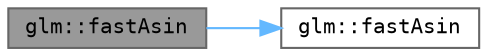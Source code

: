 digraph "glm::fastAsin"
{
 // LATEX_PDF_SIZE
  bgcolor="transparent";
  edge [fontname=Terminal,fontsize=10,labelfontname=Helvetica,labelfontsize=10];
  node [fontname=Terminal,fontsize=10,shape=box,height=0.2,width=0.4];
  rankdir="LR";
  Node1 [label="glm::fastAsin",height=0.2,width=0.4,color="gray40", fillcolor="grey60", style="filled", fontcolor="black",tooltip=" "];
  Node1 -> Node2 [color="steelblue1",style="solid"];
  Node2 [label="glm::fastAsin",height=0.2,width=0.4,color="grey40", fillcolor="white", style="filled",URL="$group__gtx__fast__trigonometry.html#ga562cb62c51fbfe7fac7db0bce706b81f",tooltip=" "];
}
